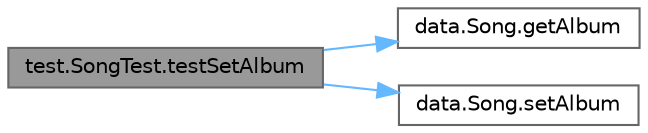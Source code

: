 digraph "test.SongTest.testSetAlbum"
{
 // LATEX_PDF_SIZE
  bgcolor="transparent";
  edge [fontname=Helvetica,fontsize=10,labelfontname=Helvetica,labelfontsize=10];
  node [fontname=Helvetica,fontsize=10,shape=box,height=0.2,width=0.4];
  rankdir="LR";
  Node1 [label="test.SongTest.testSetAlbum",height=0.2,width=0.4,color="gray40", fillcolor="grey60", style="filled", fontcolor="black",tooltip=" "];
  Node1 -> Node2 [color="steelblue1",style="solid"];
  Node2 [label="data.Song.getAlbum",height=0.2,width=0.4,color="grey40", fillcolor="white", style="filled",URL="$classdata_1_1_song.html#aad6ec5ebada3cb13834b3682e26888df",tooltip=" "];
  Node1 -> Node3 [color="steelblue1",style="solid"];
  Node3 [label="data.Song.setAlbum",height=0.2,width=0.4,color="grey40", fillcolor="white", style="filled",URL="$classdata_1_1_song.html#ac11733f03550e350f08b6caf53b65803",tooltip=" "];
}
